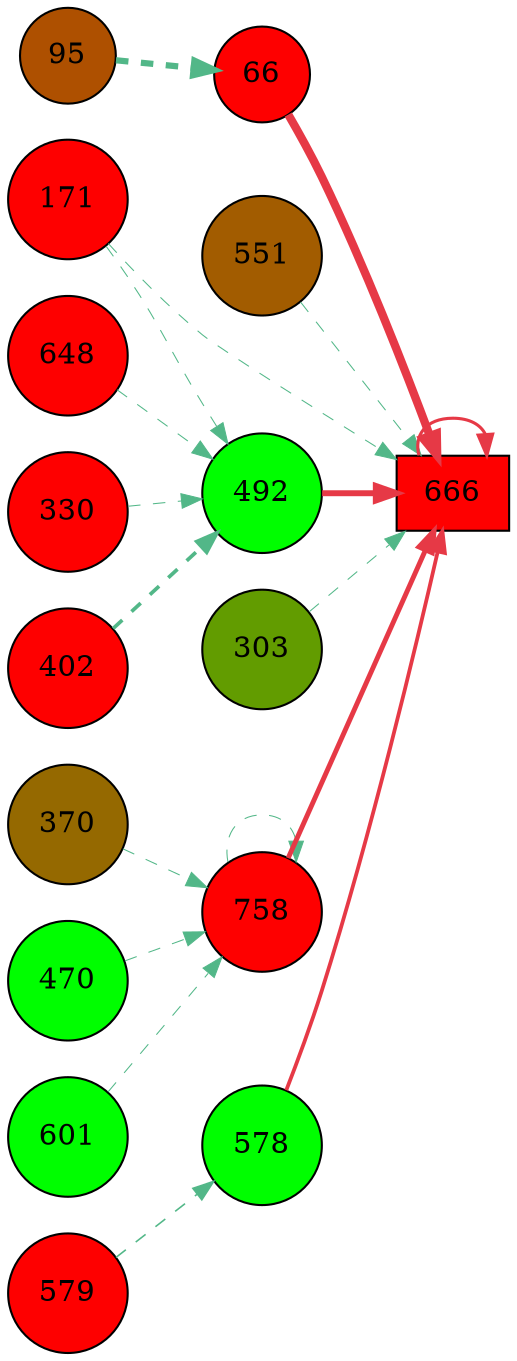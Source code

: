 digraph G{
rankdir=LR;
578 [style=filled, shape=circle, fillcolor="#00fe00", label="578"];
66 [style=filled, shape=circle, fillcolor="#fe0000", label="66"];
579 [style=filled, shape=circle, fillcolor="#fe0000", label="579"];
551 [style=filled, shape=circle, fillcolor="#a25c00", label="551"];
648 [style=filled, shape=circle, fillcolor="#fe0000", label="648"];
330 [style=filled, shape=circle, fillcolor="#fe0000", label="330"];
171 [style=filled, shape=circle, fillcolor="#fe0000", label="171"];
492 [style=filled, shape=circle, fillcolor="#00fe00", label="492"];
303 [style=filled, shape=circle, fillcolor="#629c00", label="303"];
402 [style=filled, shape=circle, fillcolor="#fe0000", label="402"];
370 [style=filled, shape=circle, fillcolor="#956900", label="370"];
758 [style=filled, shape=circle, fillcolor="#fe0000", label="758"];
470 [style=filled, shape=circle, fillcolor="#00fe00", label="470"];
601 [style=filled, shape=circle, fillcolor="#00fe00", label="601"];
666 [style=filled, shape=box, fillcolor="#fe0000", label="666"];
95 [style=filled, shape=circle, fillcolor="#ae5000", label="95"];
66 -> 666 [color="#e63946",penwidth=4.00];
492 -> 666 [color="#e63946",penwidth=2.84];
758 -> 666 [color="#e63946",penwidth=2.36];
578 -> 666 [color="#e63946",penwidth=1.82];
666 -> 666 [color="#e63946",penwidth=1.49];
95 -> 66 [color="#52b788",style=dashed,penwidth=3.00];
579 -> 578 [color="#52b788",style=dashed,penwidth=0.76];
402 -> 492 [color="#52b788",style=dashed,penwidth=1.79];
171 -> 492 [color="#52b788",style=dashed,penwidth=0.50];
330 -> 492 [color="#52b788",style=dashed,penwidth=0.50];
648 -> 492 [color="#52b788",style=dashed,penwidth=0.50];
370 -> 758 [color="#52b788",style=dashed,penwidth=0.50];
601 -> 758 [color="#52b788",style=dashed,penwidth=0.50];
470 -> 758 [color="#52b788",style=dashed,penwidth=0.50];
758 -> 758 [color="#52b788",style=dashed,penwidth=0.50];
551 -> 666 [color="#52b788",style=dashed,penwidth=0.50];
303 -> 666 [color="#52b788",style=dashed,penwidth=0.50];
171 -> 666 [color="#52b788",style=dashed,penwidth=0.50];
}
